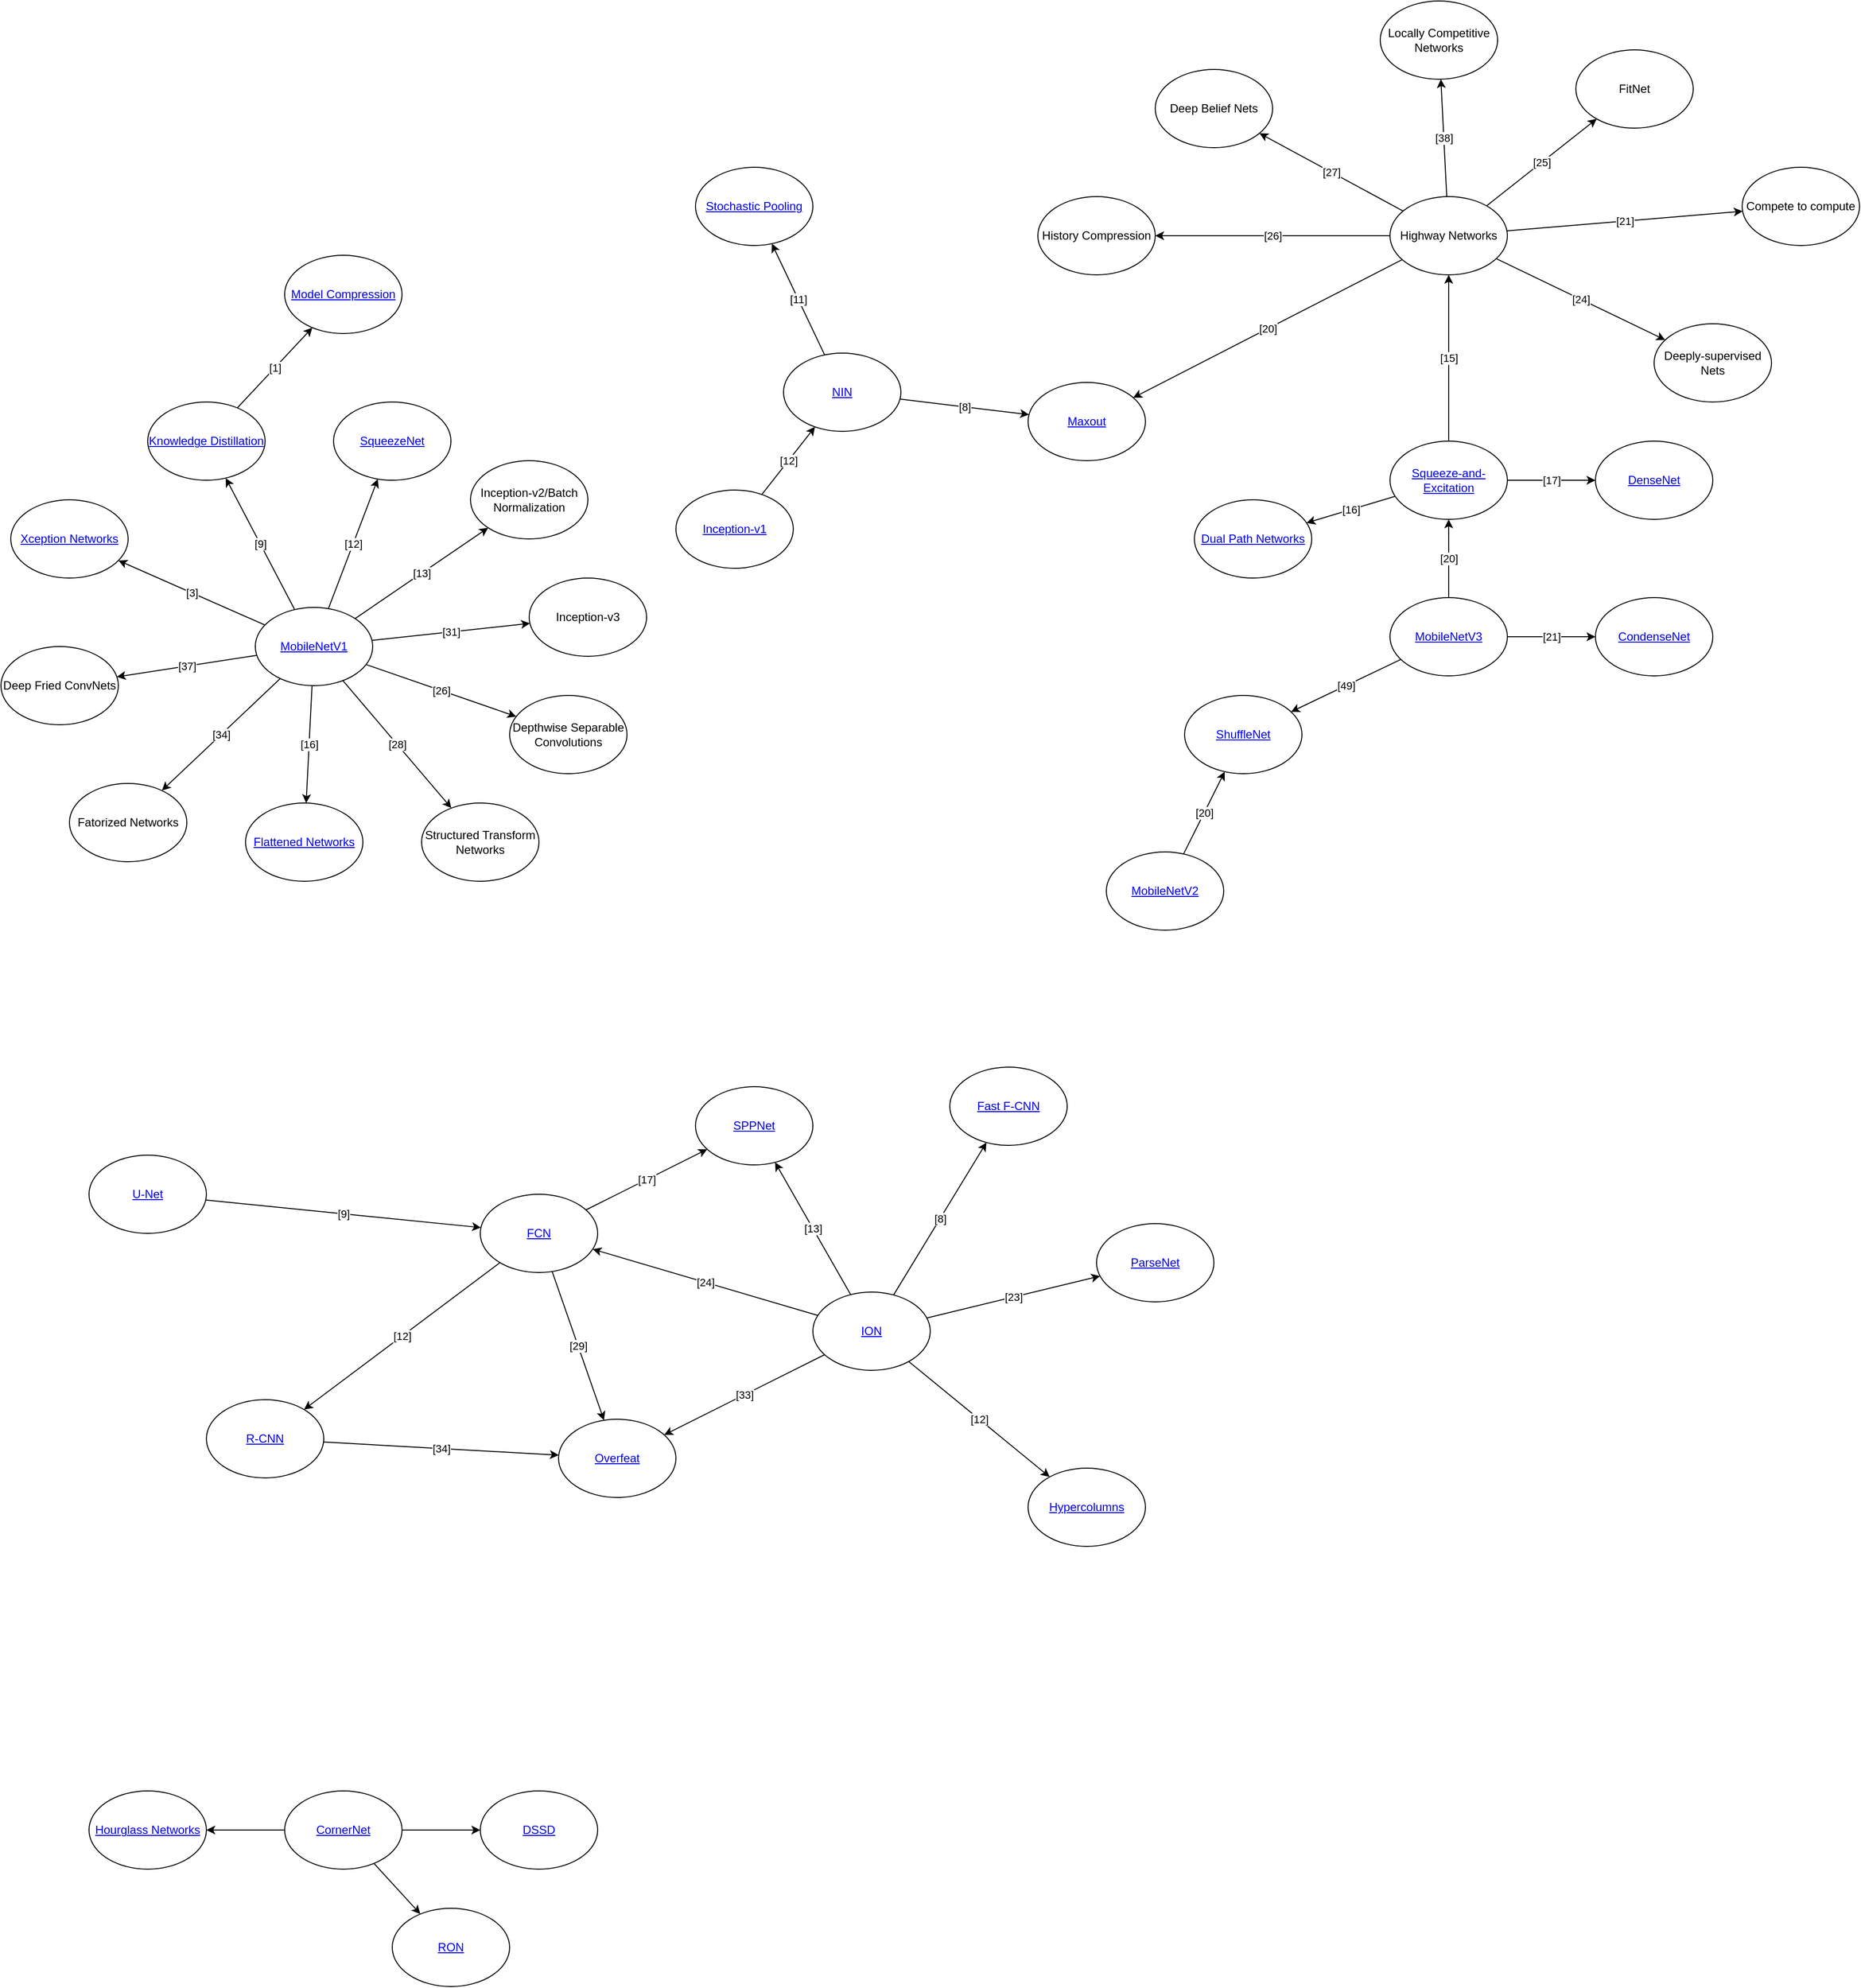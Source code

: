 <mxfile version="20.1.1" type="device"><diagram id="dblKlzM6OWzJ6CqHoBjr" name="Page-1"><mxGraphModel dx="1783" dy="843" grid="1" gridSize="10" guides="1" tooltips="1" connect="1" arrows="1" fold="1" page="1" pageScale="1" pageWidth="850" pageHeight="1100" math="0" shadow="0"><root><mxCell id="0"/><mxCell id="1" parent="0"/><mxCell id="KqFHqmyE4IaJOcMXzdhR-3" value="[20]" style="rounded=0;orthogonalLoop=1;jettySize=auto;html=1;" parent="1" source="KqFHqmyE4IaJOcMXzdhR-1" target="KqFHqmyE4IaJOcMXzdhR-2" edge="1"><mxGeometry relative="1" as="geometry"/></mxCell><mxCell id="KqFHqmyE4IaJOcMXzdhR-5" value="[21]" style="edgeStyle=none;rounded=0;orthogonalLoop=1;jettySize=auto;html=1;" parent="1" source="KqFHqmyE4IaJOcMXzdhR-1" target="KqFHqmyE4IaJOcMXzdhR-4" edge="1"><mxGeometry relative="1" as="geometry"/></mxCell><mxCell id="KqFHqmyE4IaJOcMXzdhR-7" value="[24]" style="edgeStyle=none;rounded=0;orthogonalLoop=1;jettySize=auto;html=1;" parent="1" source="KqFHqmyE4IaJOcMXzdhR-1" target="KqFHqmyE4IaJOcMXzdhR-6" edge="1"><mxGeometry relative="1" as="geometry"/></mxCell><mxCell id="KqFHqmyE4IaJOcMXzdhR-9" value="[25]" style="edgeStyle=none;rounded=0;orthogonalLoop=1;jettySize=auto;html=1;" parent="1" source="KqFHqmyE4IaJOcMXzdhR-1" target="KqFHqmyE4IaJOcMXzdhR-8" edge="1"><mxGeometry relative="1" as="geometry"/></mxCell><mxCell id="KqFHqmyE4IaJOcMXzdhR-11" value="[26]" style="edgeStyle=none;rounded=0;orthogonalLoop=1;jettySize=auto;html=1;" parent="1" source="KqFHqmyE4IaJOcMXzdhR-1" target="KqFHqmyE4IaJOcMXzdhR-10" edge="1"><mxGeometry relative="1" as="geometry"/></mxCell><mxCell id="KqFHqmyE4IaJOcMXzdhR-13" value="[27]" style="edgeStyle=none;rounded=0;orthogonalLoop=1;jettySize=auto;html=1;" parent="1" source="KqFHqmyE4IaJOcMXzdhR-1" target="KqFHqmyE4IaJOcMXzdhR-12" edge="1"><mxGeometry relative="1" as="geometry"/></mxCell><mxCell id="KqFHqmyE4IaJOcMXzdhR-15" value="[38]" style="edgeStyle=none;rounded=0;orthogonalLoop=1;jettySize=auto;html=1;" parent="1" source="KqFHqmyE4IaJOcMXzdhR-1" target="KqFHqmyE4IaJOcMXzdhR-14" edge="1"><mxGeometry relative="1" as="geometry"/></mxCell><mxCell id="KqFHqmyE4IaJOcMXzdhR-1" value="Highway Networks" style="ellipse;whiteSpace=wrap;html=1;" parent="1" vertex="1"><mxGeometry x="1780" y="550" width="120" height="80" as="geometry"/></mxCell><mxCell id="KqFHqmyE4IaJOcMXzdhR-2" value="&lt;a href=&quot;https://arxiv.org/abs/1302.439&quot;&gt;Maxout&lt;/a&gt;" style="ellipse;whiteSpace=wrap;html=1;" parent="1" vertex="1"><mxGeometry x="1410" y="740" width="120" height="80" as="geometry"/></mxCell><mxCell id="KqFHqmyE4IaJOcMXzdhR-4" value="Compete to compute" style="ellipse;whiteSpace=wrap;html=1;" parent="1" vertex="1"><mxGeometry x="2140" y="520" width="120" height="80" as="geometry"/></mxCell><mxCell id="KqFHqmyE4IaJOcMXzdhR-6" value="Deeply-supervised Nets" style="ellipse;whiteSpace=wrap;html=1;" parent="1" vertex="1"><mxGeometry x="2050" y="680" width="120" height="80" as="geometry"/></mxCell><mxCell id="KqFHqmyE4IaJOcMXzdhR-8" value="FitNet" style="ellipse;whiteSpace=wrap;html=1;" parent="1" vertex="1"><mxGeometry x="1970" y="400" width="120" height="80" as="geometry"/></mxCell><mxCell id="KqFHqmyE4IaJOcMXzdhR-10" value="History Compression" style="ellipse;whiteSpace=wrap;html=1;" parent="1" vertex="1"><mxGeometry x="1420" y="550" width="120" height="80" as="geometry"/></mxCell><mxCell id="KqFHqmyE4IaJOcMXzdhR-12" value="Deep Belief Nets" style="ellipse;whiteSpace=wrap;html=1;" parent="1" vertex="1"><mxGeometry x="1540" y="420" width="120" height="80" as="geometry"/></mxCell><mxCell id="KqFHqmyE4IaJOcMXzdhR-14" value="Locally Competitive Networks" style="ellipse;whiteSpace=wrap;html=1;" parent="1" vertex="1"><mxGeometry x="1770" y="350" width="120" height="80" as="geometry"/></mxCell><mxCell id="wjBHxa9QNlpFpe_jXEvo-3" value="[26]" style="rounded=0;orthogonalLoop=1;jettySize=auto;html=1;" parent="1" source="wjBHxa9QNlpFpe_jXEvo-1" target="wjBHxa9QNlpFpe_jXEvo-2" edge="1"><mxGeometry relative="1" as="geometry"/></mxCell><mxCell id="wjBHxa9QNlpFpe_jXEvo-5" value="[13]" style="rounded=0;orthogonalLoop=1;jettySize=auto;html=1;" parent="1" source="wjBHxa9QNlpFpe_jXEvo-1" target="wjBHxa9QNlpFpe_jXEvo-4" edge="1"><mxGeometry relative="1" as="geometry"/></mxCell><mxCell id="wjBHxa9QNlpFpe_jXEvo-7" value="[16]" style="rounded=0;orthogonalLoop=1;jettySize=auto;html=1;" parent="1" source="wjBHxa9QNlpFpe_jXEvo-1" target="wjBHxa9QNlpFpe_jXEvo-6" edge="1"><mxGeometry relative="1" as="geometry"/></mxCell><mxCell id="wjBHxa9QNlpFpe_jXEvo-9" value="[34]" style="edgeStyle=none;rounded=0;orthogonalLoop=1;jettySize=auto;html=1;" parent="1" source="wjBHxa9QNlpFpe_jXEvo-1" target="wjBHxa9QNlpFpe_jXEvo-8" edge="1"><mxGeometry relative="1" as="geometry"/></mxCell><mxCell id="wjBHxa9QNlpFpe_jXEvo-11" value="[3]" style="edgeStyle=none;rounded=0;orthogonalLoop=1;jettySize=auto;html=1;" parent="1" source="wjBHxa9QNlpFpe_jXEvo-1" target="wjBHxa9QNlpFpe_jXEvo-10" edge="1"><mxGeometry relative="1" as="geometry"/></mxCell><mxCell id="wjBHxa9QNlpFpe_jXEvo-13" value="[12]" style="edgeStyle=none;rounded=0;orthogonalLoop=1;jettySize=auto;html=1;" parent="1" source="wjBHxa9QNlpFpe_jXEvo-1" target="wjBHxa9QNlpFpe_jXEvo-12" edge="1"><mxGeometry relative="1" as="geometry"/></mxCell><mxCell id="wjBHxa9QNlpFpe_jXEvo-15" value="[28]" style="edgeStyle=none;rounded=0;orthogonalLoop=1;jettySize=auto;html=1;" parent="1" source="wjBHxa9QNlpFpe_jXEvo-1" target="wjBHxa9QNlpFpe_jXEvo-14" edge="1"><mxGeometry relative="1" as="geometry"/></mxCell><mxCell id="wjBHxa9QNlpFpe_jXEvo-17" value="[37]" style="edgeStyle=none;rounded=0;orthogonalLoop=1;jettySize=auto;html=1;" parent="1" source="wjBHxa9QNlpFpe_jXEvo-1" target="wjBHxa9QNlpFpe_jXEvo-16" edge="1"><mxGeometry relative="1" as="geometry"/></mxCell><mxCell id="wjBHxa9QNlpFpe_jXEvo-19" value="[9]" style="edgeStyle=none;rounded=0;orthogonalLoop=1;jettySize=auto;html=1;" parent="1" source="wjBHxa9QNlpFpe_jXEvo-1" target="wjBHxa9QNlpFpe_jXEvo-18" edge="1"><mxGeometry relative="1" as="geometry"/></mxCell><mxCell id="wjBHxa9QNlpFpe_jXEvo-21" value="[31]" style="edgeStyle=none;rounded=0;orthogonalLoop=1;jettySize=auto;html=1;" parent="1" source="wjBHxa9QNlpFpe_jXEvo-1" target="wjBHxa9QNlpFpe_jXEvo-20" edge="1"><mxGeometry relative="1" as="geometry"/></mxCell><mxCell id="wjBHxa9QNlpFpe_jXEvo-1" value="&lt;a href=&quot;https://arxiv.org/abs/1704.049&quot;&gt;MobileNetV1&lt;/a&gt;" style="ellipse;whiteSpace=wrap;html=1;" parent="1" vertex="1"><mxGeometry x="620" y="970" width="120" height="80" as="geometry"/></mxCell><mxCell id="wjBHxa9QNlpFpe_jXEvo-2" value="Depthwise Separable Convolutions" style="ellipse;whiteSpace=wrap;html=1;" parent="1" vertex="1"><mxGeometry x="880" y="1060" width="120" height="80" as="geometry"/></mxCell><mxCell id="wjBHxa9QNlpFpe_jXEvo-4" value="Inception-v2/Batch Normalization" style="ellipse;whiteSpace=wrap;html=1;" parent="1" vertex="1"><mxGeometry x="840" y="820" width="120" height="80" as="geometry"/></mxCell><mxCell id="wjBHxa9QNlpFpe_jXEvo-6" value="&lt;a href=&quot;https://arxiv.org/abs/1412.547&quot;&gt;Flattened Networks&lt;/a&gt;" style="ellipse;whiteSpace=wrap;html=1;" parent="1" vertex="1"><mxGeometry x="610" y="1170" width="120" height="80" as="geometry"/></mxCell><mxCell id="wjBHxa9QNlpFpe_jXEvo-8" value="Fatorized Networks" style="ellipse;whiteSpace=wrap;html=1;" parent="1" vertex="1"><mxGeometry x="430" y="1150" width="120" height="80" as="geometry"/></mxCell><mxCell id="wjBHxa9QNlpFpe_jXEvo-10" value="&lt;a href=&quot;https://arxiv.org/abs/1610.024&quot;&gt;Xception Networks&lt;/a&gt;" style="ellipse;whiteSpace=wrap;html=1;" parent="1" vertex="1"><mxGeometry x="370" y="860" width="120" height="80" as="geometry"/></mxCell><UserObject label="&lt;a href=&quot;https://arxiv.org/abs/1602.074&quot;&gt;SqueezeNet&lt;/a&gt;" linkTarget="_blank" id="wjBHxa9QNlpFpe_jXEvo-12"><mxCell style="ellipse;whiteSpace=wrap;html=1;" parent="1" vertex="1"><mxGeometry x="700" y="760" width="120" height="80" as="geometry"/></mxCell></UserObject><mxCell id="wjBHxa9QNlpFpe_jXEvo-14" value="Structured Transform Networks" style="ellipse;whiteSpace=wrap;html=1;" parent="1" vertex="1"><mxGeometry x="790" y="1170" width="120" height="80" as="geometry"/></mxCell><mxCell id="wjBHxa9QNlpFpe_jXEvo-16" value="Deep Fried ConvNets" style="ellipse;whiteSpace=wrap;html=1;" parent="1" vertex="1"><mxGeometry x="360" y="1010" width="120" height="80" as="geometry"/></mxCell><mxCell id="MhShFLwzU3QwjmyaPa-a-2" value="[1]" style="rounded=0;orthogonalLoop=1;jettySize=auto;html=1;" parent="1" source="wjBHxa9QNlpFpe_jXEvo-18" target="qDnERnnuRXNMJ33JkP2x-2" edge="1"><mxGeometry relative="1" as="geometry"/></mxCell><mxCell id="wjBHxa9QNlpFpe_jXEvo-18" value="&lt;a href=&quot;https://arxiv.org/abs/1503.025&quot;&gt;Knowledge Distillation&lt;/a&gt;" style="ellipse;whiteSpace=wrap;html=1;" parent="1" vertex="1"><mxGeometry x="510" y="760" width="120" height="80" as="geometry"/></mxCell><mxCell id="wjBHxa9QNlpFpe_jXEvo-20" value="Inception-v3" style="ellipse;whiteSpace=wrap;html=1;" parent="1" vertex="1"><mxGeometry x="900" y="940" width="120" height="80" as="geometry"/></mxCell><mxCell id="z43ZAf4nLz4ajPSK7Op1-3" value="[20]" style="rounded=0;orthogonalLoop=1;jettySize=auto;html=1;" parent="1" source="z43ZAf4nLz4ajPSK7Op1-1" target="z43ZAf4nLz4ajPSK7Op1-2" edge="1"><mxGeometry relative="1" as="geometry"/></mxCell><mxCell id="z43ZAf4nLz4ajPSK7Op1-1" value="&lt;a href=&quot;https://arxiv.org/abs/1801.044&quot;&gt;MobileNetV2&lt;/a&gt;" style="ellipse;whiteSpace=wrap;html=1;" parent="1" vertex="1"><mxGeometry x="1490" y="1220" width="120" height="80" as="geometry"/></mxCell><mxCell id="z43ZAf4nLz4ajPSK7Op1-2" value="&lt;a href=&quot;https://arxiv.org/abs/1707.011&quot;&gt;ShuffleNet&lt;/a&gt;" style="ellipse;whiteSpace=wrap;html=1;" parent="1" vertex="1"><mxGeometry x="1570" y="1060" width="120" height="80" as="geometry"/></mxCell><mxCell id="iOXlssZgY5bXxHD21g4U-3" value="[9]" style="rounded=0;orthogonalLoop=1;jettySize=auto;html=1;" parent="1" source="iOXlssZgY5bXxHD21g4U-1" target="iOXlssZgY5bXxHD21g4U-2" edge="1"><mxGeometry relative="1" as="geometry"/></mxCell><mxCell id="iOXlssZgY5bXxHD21g4U-1" value="&lt;a href=&quot;https://arxiv.org/abs/1505.046&quot;&gt;U-Net&lt;/a&gt;" style="ellipse;whiteSpace=wrap;html=1;" parent="1" vertex="1"><mxGeometry x="450" y="1530" width="120" height="80" as="geometry"/></mxCell><mxCell id="lv4dkkr22DJhE4nNfUyy-2" value="[12]&lt;br&gt;" style="rounded=0;orthogonalLoop=1;jettySize=auto;html=1;" parent="1" source="iOXlssZgY5bXxHD21g4U-2" target="lv4dkkr22DJhE4nNfUyy-1" edge="1"><mxGeometry relative="1" as="geometry"/></mxCell><mxCell id="lv4dkkr22DJhE4nNfUyy-5" value="[17]" style="rounded=0;orthogonalLoop=1;jettySize=auto;html=1;" parent="1" source="iOXlssZgY5bXxHD21g4U-2" target="lv4dkkr22DJhE4nNfUyy-4" edge="1"><mxGeometry relative="1" as="geometry"/></mxCell><mxCell id="lv4dkkr22DJhE4nNfUyy-7" value="[29]" style="rounded=0;orthogonalLoop=1;jettySize=auto;html=1;" parent="1" source="iOXlssZgY5bXxHD21g4U-2" target="lv4dkkr22DJhE4nNfUyy-6" edge="1"><mxGeometry relative="1" as="geometry"/></mxCell><mxCell id="iOXlssZgY5bXxHD21g4U-2" value="&lt;a href=&quot;https://arxiv.org/abs/1411.404&quot;&gt;FCN&lt;/a&gt;" style="ellipse;whiteSpace=wrap;html=1;" parent="1" vertex="1"><mxGeometry x="850" y="1570" width="120" height="80" as="geometry"/></mxCell><mxCell id="MhShFLwzU3QwjmyaPa-a-13" value="[34]" style="edgeStyle=none;rounded=0;orthogonalLoop=1;jettySize=auto;html=1;" parent="1" source="lv4dkkr22DJhE4nNfUyy-1" target="lv4dkkr22DJhE4nNfUyy-6" edge="1"><mxGeometry relative="1" as="geometry"/></mxCell><mxCell id="lv4dkkr22DJhE4nNfUyy-1" value="&lt;a href=&quot;https://arxiv.org/abs/1311.252&quot;&gt;R-CNN&lt;/a&gt;" style="ellipse;whiteSpace=wrap;html=1;" parent="1" vertex="1"><mxGeometry x="570" y="1780" width="120" height="80" as="geometry"/></mxCell><mxCell id="lv4dkkr22DJhE4nNfUyy-4" value="&lt;a href=&quot;https://arxiv.org/abs/1406.473&quot;&gt;SPPNet&lt;/a&gt;" style="ellipse;whiteSpace=wrap;html=1;" parent="1" vertex="1"><mxGeometry x="1070" y="1460" width="120" height="80" as="geometry"/></mxCell><mxCell id="lv4dkkr22DJhE4nNfUyy-6" value="&lt;a href=&quot;https://arxiv.org/abs/1312.623&quot;&gt;Overfeat&lt;/a&gt;" style="ellipse;whiteSpace=wrap;html=1;" parent="1" vertex="1"><mxGeometry x="930" y="1800" width="120" height="80" as="geometry"/></mxCell><mxCell id="qDnERnnuRXNMJ33JkP2x-2" value="&lt;a href=&quot;https://dl.acm.org/doi/10.114/1150402.115&quot;&gt;Model Compression&lt;/a&gt;" style="ellipse;whiteSpace=wrap;html=1;" parent="1" vertex="1"><mxGeometry x="650" y="610" width="120" height="80" as="geometry"/></mxCell><mxCell id="MhShFLwzU3QwjmyaPa-a-4" value="[13]" style="edgeStyle=none;rounded=0;orthogonalLoop=1;jettySize=auto;html=1;" parent="1" source="MhShFLwzU3QwjmyaPa-a-3" target="lv4dkkr22DJhE4nNfUyy-4" edge="1"><mxGeometry relative="1" as="geometry"/></mxCell><mxCell id="MhShFLwzU3QwjmyaPa-a-6" value="[8]" style="edgeStyle=none;rounded=0;orthogonalLoop=1;jettySize=auto;html=1;" parent="1" source="MhShFLwzU3QwjmyaPa-a-3" target="MhShFLwzU3QwjmyaPa-a-5" edge="1"><mxGeometry relative="1" as="geometry"/></mxCell><mxCell id="MhShFLwzU3QwjmyaPa-a-7" value="[33]" style="edgeStyle=none;rounded=0;orthogonalLoop=1;jettySize=auto;html=1;" parent="1" source="MhShFLwzU3QwjmyaPa-a-3" target="lv4dkkr22DJhE4nNfUyy-6" edge="1"><mxGeometry relative="1" as="geometry"/></mxCell><mxCell id="MhShFLwzU3QwjmyaPa-a-9" value="[23]" style="edgeStyle=none;rounded=0;orthogonalLoop=1;jettySize=auto;html=1;" parent="1" source="MhShFLwzU3QwjmyaPa-a-3" target="MhShFLwzU3QwjmyaPa-a-8" edge="1"><mxGeometry relative="1" as="geometry"/></mxCell><mxCell id="MhShFLwzU3QwjmyaPa-a-10" value="[24]" style="edgeStyle=none;rounded=0;orthogonalLoop=1;jettySize=auto;html=1;" parent="1" source="MhShFLwzU3QwjmyaPa-a-3" target="iOXlssZgY5bXxHD21g4U-2" edge="1"><mxGeometry relative="1" as="geometry"/></mxCell><mxCell id="MhShFLwzU3QwjmyaPa-a-12" value="[12]" style="edgeStyle=none;rounded=0;orthogonalLoop=1;jettySize=auto;html=1;" parent="1" source="MhShFLwzU3QwjmyaPa-a-3" target="MhShFLwzU3QwjmyaPa-a-11" edge="1"><mxGeometry relative="1" as="geometry"/></mxCell><mxCell id="MhShFLwzU3QwjmyaPa-a-3" value="&lt;a href=&quot;https://arxiv.org/abs/1512.041&quot;&gt;ION&lt;/a&gt;" style="ellipse;whiteSpace=wrap;html=1;" parent="1" vertex="1"><mxGeometry x="1190" y="1670" width="120" height="80" as="geometry"/></mxCell><mxCell id="MhShFLwzU3QwjmyaPa-a-5" value="&lt;a href=&quot;https://arxiv.org/abs/1504.081&quot;&gt;Fast F-CNN&lt;/a&gt;" style="ellipse;whiteSpace=wrap;html=1;" parent="1" vertex="1"><mxGeometry x="1330" y="1440" width="120" height="80" as="geometry"/></mxCell><mxCell id="MhShFLwzU3QwjmyaPa-a-8" value="&lt;a href=&quot;https://arxiv.org/abs/1506.046&quot;&gt;ParseNet&lt;/a&gt;" style="ellipse;whiteSpace=wrap;html=1;" parent="1" vertex="1"><mxGeometry x="1480" y="1600" width="120" height="80" as="geometry"/></mxCell><mxCell id="MhShFLwzU3QwjmyaPa-a-11" value="&lt;a href=&quot;https://arxiv.org/abs/1411.575&quot;&gt;Hypercolumns&lt;/a&gt;" style="ellipse;whiteSpace=wrap;html=1;" parent="1" vertex="1"><mxGeometry x="1410" y="1850" width="120" height="80" as="geometry"/></mxCell><mxCell id="5AuV8LcOLCwx4fDX2xdr-3" value="" style="rounded=0;orthogonalLoop=1;jettySize=auto;html=1;" parent="1" source="5AuV8LcOLCwx4fDX2xdr-1" target="5AuV8LcOLCwx4fDX2xdr-2" edge="1"><mxGeometry relative="1" as="geometry"/></mxCell><mxCell id="5AuV8LcOLCwx4fDX2xdr-5" value="" style="rounded=0;orthogonalLoop=1;jettySize=auto;html=1;" parent="1" source="5AuV8LcOLCwx4fDX2xdr-1" target="5AuV8LcOLCwx4fDX2xdr-4" edge="1"><mxGeometry relative="1" as="geometry"/></mxCell><mxCell id="5AuV8LcOLCwx4fDX2xdr-7" value="" style="edgeStyle=none;rounded=0;orthogonalLoop=1;jettySize=auto;html=1;" parent="1" source="5AuV8LcOLCwx4fDX2xdr-1" target="5AuV8LcOLCwx4fDX2xdr-6" edge="1"><mxGeometry relative="1" as="geometry"/></mxCell><mxCell id="5AuV8LcOLCwx4fDX2xdr-1" value="&lt;a href=&quot;https://arxiv.org/abs/1808.012&quot;&gt;CornerNet&lt;/a&gt;" style="ellipse;whiteSpace=wrap;html=1;" parent="1" vertex="1"><mxGeometry x="650" y="2180" width="120" height="80" as="geometry"/></mxCell><mxCell id="5AuV8LcOLCwx4fDX2xdr-2" value="&lt;a href=&quot;https://arxiv.org/abs/1701.067&quot;&gt;DSSD&lt;/a&gt;" style="ellipse;whiteSpace=wrap;html=1;" parent="1" vertex="1"><mxGeometry x="850" y="2180" width="120" height="80" as="geometry"/></mxCell><mxCell id="5AuV8LcOLCwx4fDX2xdr-4" value="&lt;a href=&quot;https://arxiv.org/abs/1707.017&quot;&gt;RON&lt;/a&gt;" style="ellipse;whiteSpace=wrap;html=1;" parent="1" vertex="1"><mxGeometry x="760" y="2300" width="120" height="80" as="geometry"/></mxCell><mxCell id="5AuV8LcOLCwx4fDX2xdr-6" value="&lt;a href=&quot;https://arxiv.org/abs/1603.069&quot;&gt;Hourglass Networks&lt;/a&gt;" style="ellipse;whiteSpace=wrap;html=1;" parent="1" vertex="1"><mxGeometry x="450" y="2180" width="120" height="80" as="geometry"/></mxCell><mxCell id="5AuV8LcOLCwx4fDX2xdr-10" value="[20]" style="edgeStyle=none;rounded=0;orthogonalLoop=1;jettySize=auto;html=1;" parent="1" source="5AuV8LcOLCwx4fDX2xdr-8" target="5AuV8LcOLCwx4fDX2xdr-9" edge="1"><mxGeometry relative="1" as="geometry"/></mxCell><mxCell id="OrJ5w-1vVLfurWrdDRxj-1" value="[49]" style="edgeStyle=none;rounded=0;orthogonalLoop=1;jettySize=auto;html=1;" parent="1" source="5AuV8LcOLCwx4fDX2xdr-8" target="z43ZAf4nLz4ajPSK7Op1-2" edge="1"><mxGeometry relative="1" as="geometry"/></mxCell><mxCell id="OrJ5w-1vVLfurWrdDRxj-5" value="[21]" style="edgeStyle=none;rounded=0;orthogonalLoop=1;jettySize=auto;html=1;" parent="1" source="5AuV8LcOLCwx4fDX2xdr-8" target="OrJ5w-1vVLfurWrdDRxj-4" edge="1"><mxGeometry relative="1" as="geometry"/></mxCell><mxCell id="5AuV8LcOLCwx4fDX2xdr-8" value="&lt;a href=&quot;https://arxiv.org/abs/1905.022&quot;&gt;MobileNetV3&lt;/a&gt;" style="ellipse;whiteSpace=wrap;html=1;" parent="1" vertex="1"><mxGeometry x="1780" y="960" width="120" height="80" as="geometry"/></mxCell><mxCell id="An5jko9rFjRdhyizLoWE-1" value="[15]" style="rounded=0;orthogonalLoop=1;jettySize=auto;html=1;" parent="1" source="5AuV8LcOLCwx4fDX2xdr-9" target="KqFHqmyE4IaJOcMXzdhR-1" edge="1"><mxGeometry relative="1" as="geometry"/></mxCell><mxCell id="An5jko9rFjRdhyizLoWE-3" value="[16]" style="edgeStyle=none;rounded=0;orthogonalLoop=1;jettySize=auto;html=1;" parent="1" source="5AuV8LcOLCwx4fDX2xdr-9" target="An5jko9rFjRdhyizLoWE-2" edge="1"><mxGeometry relative="1" as="geometry"/></mxCell><mxCell id="An5jko9rFjRdhyizLoWE-5" value="[17]" style="edgeStyle=none;rounded=0;orthogonalLoop=1;jettySize=auto;html=1;" parent="1" source="5AuV8LcOLCwx4fDX2xdr-9" target="An5jko9rFjRdhyizLoWE-4" edge="1"><mxGeometry relative="1" as="geometry"/></mxCell><mxCell id="5AuV8LcOLCwx4fDX2xdr-9" value="&lt;a href=&quot;https://arxiv.org/abs/1709.015&quot;&gt;Squeeze-and-Excitation&lt;/a&gt;" style="ellipse;whiteSpace=wrap;html=1;" parent="1" vertex="1"><mxGeometry x="1780" y="800" width="120" height="80" as="geometry"/></mxCell><mxCell id="An5jko9rFjRdhyizLoWE-2" value="&lt;a href=&quot;https://arxiv.org/abs/1707.016&quot;&gt;Dual Path Networks&lt;/a&gt;" style="ellipse;whiteSpace=wrap;html=1;" parent="1" vertex="1"><mxGeometry x="1580" y="860" width="120" height="80" as="geometry"/></mxCell><mxCell id="An5jko9rFjRdhyizLoWE-4" value="&lt;a href=&quot;https://arxiv.org/abs/1608.07&quot;&gt;DenseNet&lt;/a&gt;" style="ellipse;whiteSpace=wrap;html=1;" parent="1" vertex="1"><mxGeometry x="1990" y="800" width="120" height="80" as="geometry"/></mxCell><mxCell id="OrJ5w-1vVLfurWrdDRxj-4" value="&lt;a href=&quot;https://arxiv.org/abs/1711.092&quot;&gt;CondenseNet&lt;/a&gt;" style="ellipse;whiteSpace=wrap;html=1;" parent="1" vertex="1"><mxGeometry x="1990" y="960" width="120" height="80" as="geometry"/></mxCell><mxCell id="eoXGy5zHMoLl47ZiCS0B-3" value="[12]" style="rounded=0;orthogonalLoop=1;jettySize=auto;html=1;" parent="1" source="eoXGy5zHMoLl47ZiCS0B-1" target="eoXGy5zHMoLl47ZiCS0B-2" edge="1"><mxGeometry relative="1" as="geometry"/></mxCell><mxCell id="eoXGy5zHMoLl47ZiCS0B-1" value="&lt;a href=&quot;https://arxiv.org/abs/1409.484&quot;&gt;Inception-v1&lt;/a&gt;" style="ellipse;whiteSpace=wrap;html=1;" parent="1" vertex="1"><mxGeometry x="1050" y="850" width="120" height="80" as="geometry"/></mxCell><mxCell id="eoXGy5zHMoLl47ZiCS0B-4" value="[8]" style="edgeStyle=none;rounded=0;orthogonalLoop=1;jettySize=auto;html=1;" parent="1" source="eoXGy5zHMoLl47ZiCS0B-2" target="KqFHqmyE4IaJOcMXzdhR-2" edge="1"><mxGeometry relative="1" as="geometry"/></mxCell><mxCell id="-XX9koQtESbDWcMDbNh9-2" value="[11]" style="rounded=0;orthogonalLoop=1;jettySize=auto;html=1;" parent="1" source="eoXGy5zHMoLl47ZiCS0B-2" target="-XX9koQtESbDWcMDbNh9-1" edge="1"><mxGeometry relative="1" as="geometry"/></mxCell><mxCell id="eoXGy5zHMoLl47ZiCS0B-2" value="&lt;a href=&quot;https://arxiv.org/abs/1312.44&quot;&gt;NIN&lt;/a&gt;" style="ellipse;whiteSpace=wrap;html=1;" parent="1" vertex="1"><mxGeometry x="1160" y="710" width="120" height="80" as="geometry"/></mxCell><mxCell id="-XX9koQtESbDWcMDbNh9-1" value="&lt;a href=&quot;https://arxiv.org/abs/1301.356&quot;&gt;Stochastic Pooling&lt;/a&gt;" style="ellipse;whiteSpace=wrap;html=1;" parent="1" vertex="1"><mxGeometry x="1070" y="520" width="120" height="80" as="geometry"/></mxCell></root></mxGraphModel></diagram></mxfile>